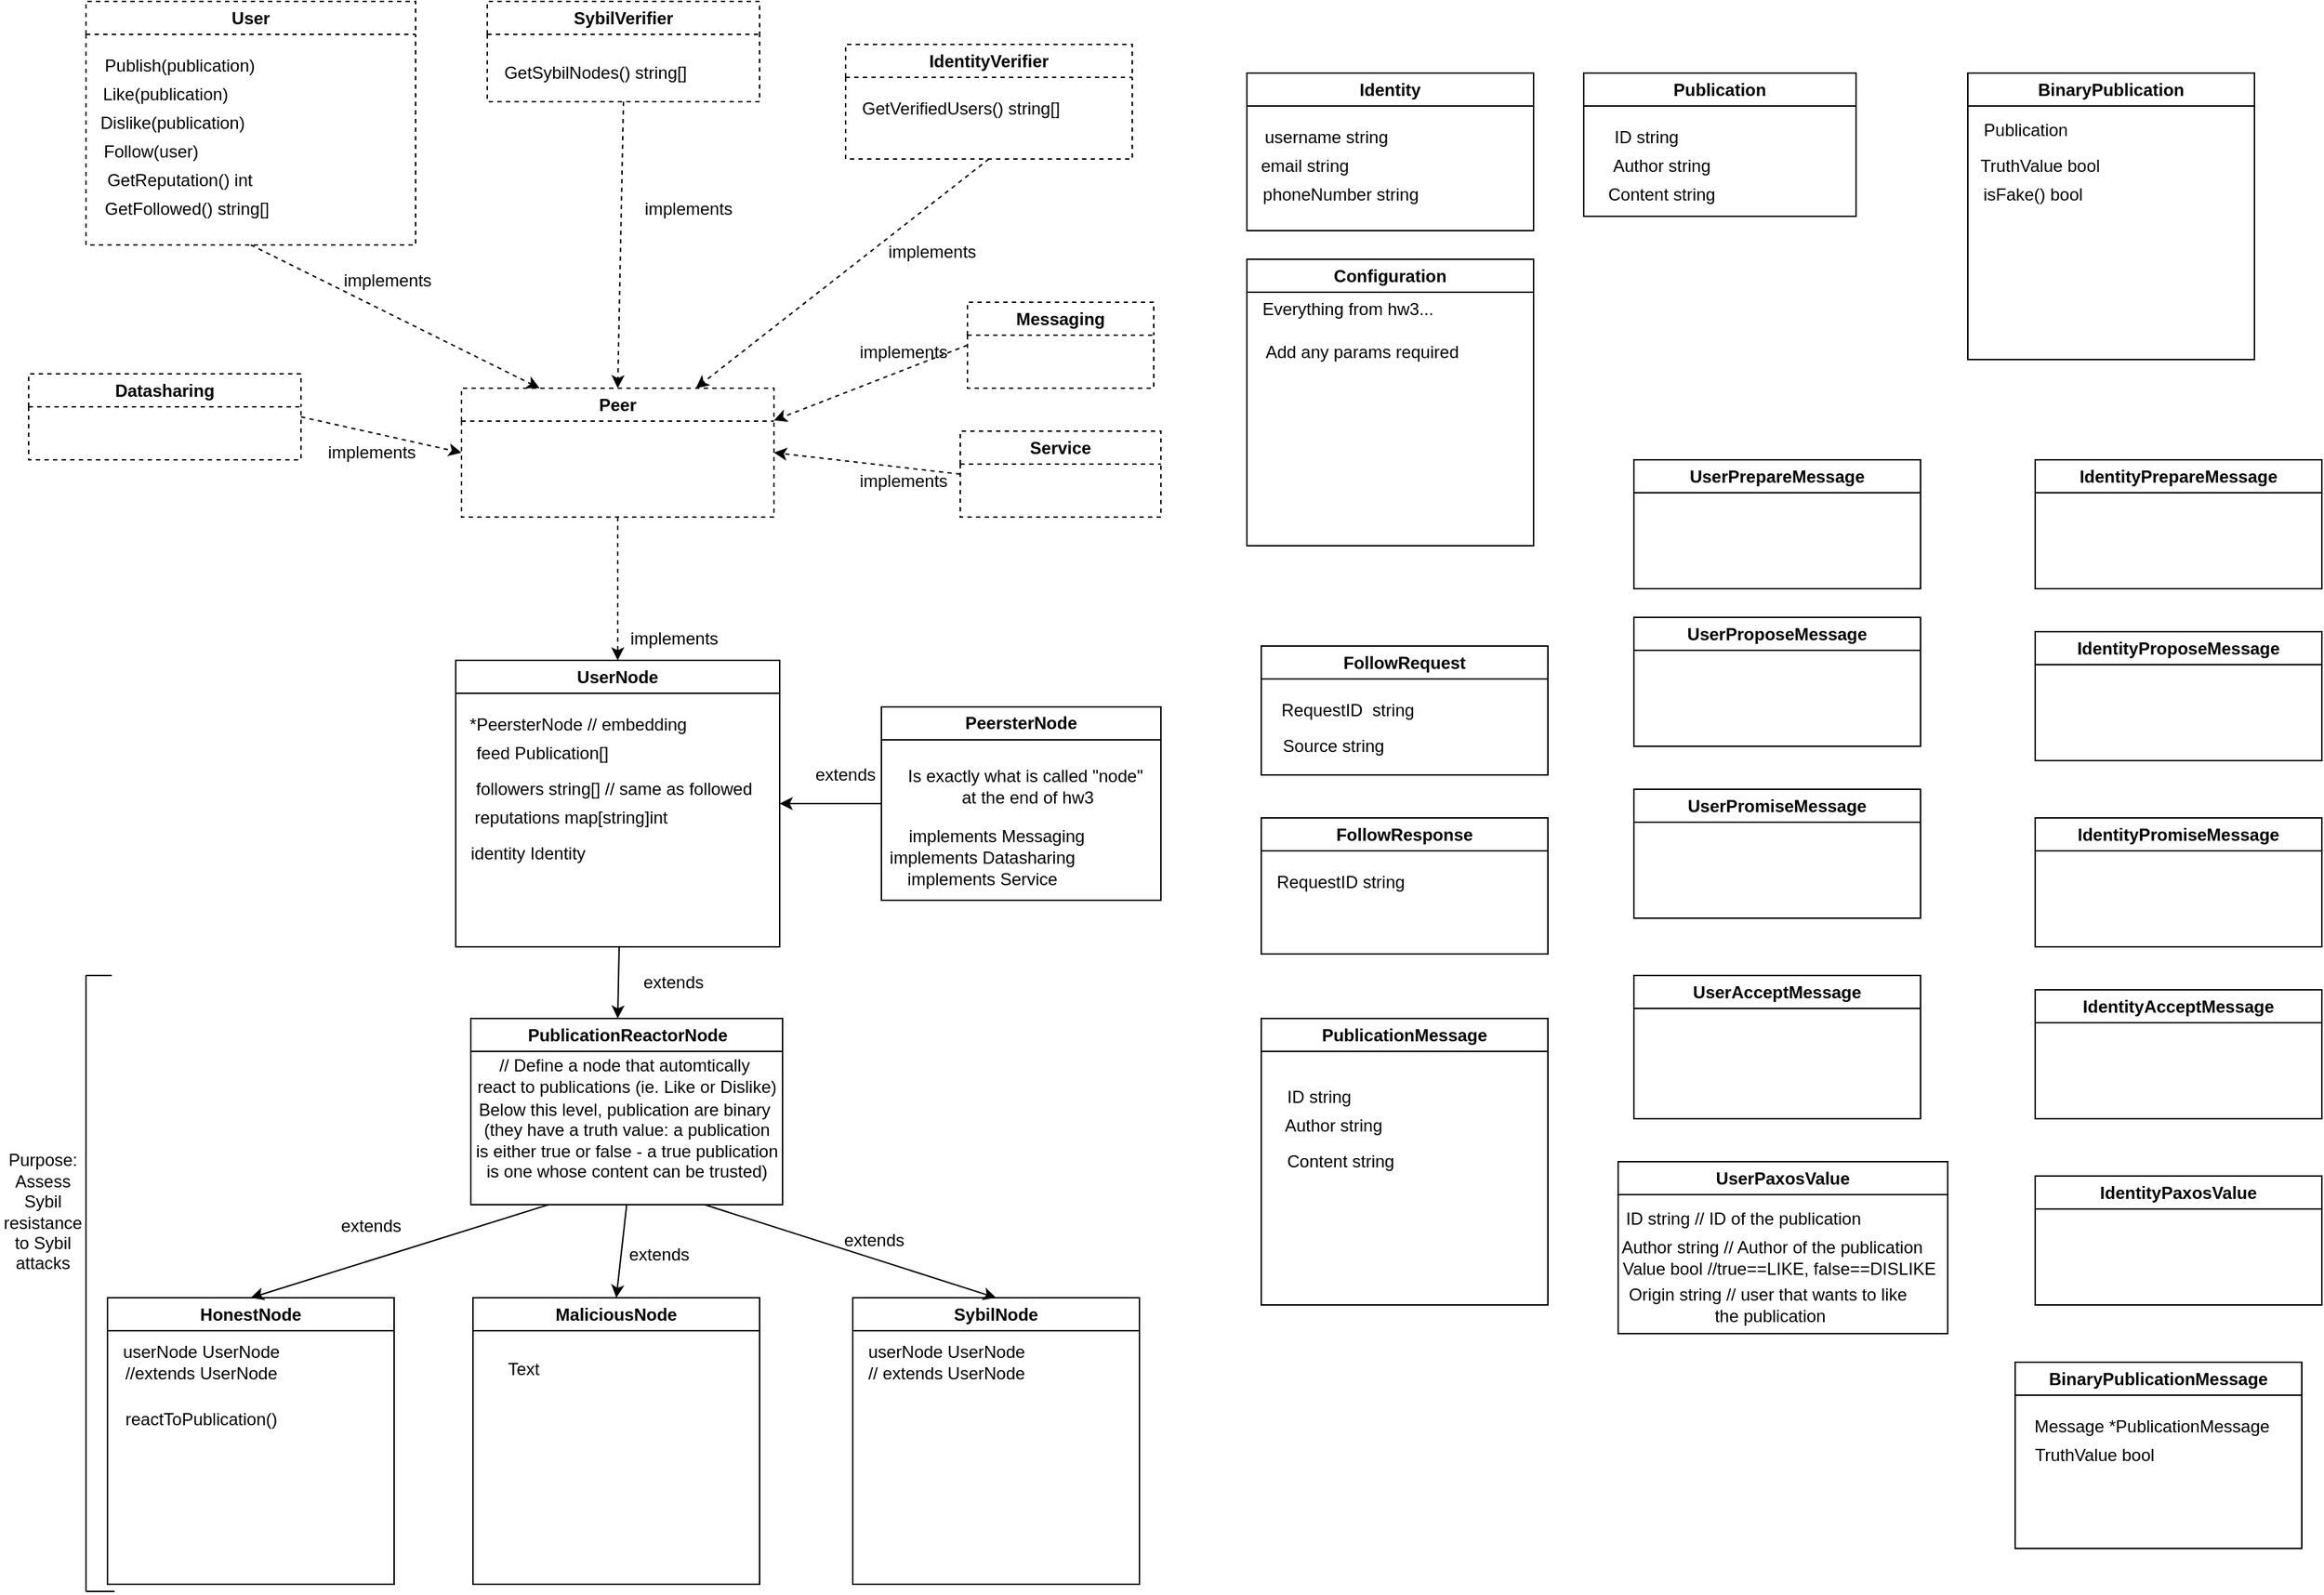 <mxfile version="20.8.1" type="github">
  <diagram id="C5RBs43oDa-KdzZeNtuy" name="Page-1">
    <mxGraphModel dx="1194" dy="701" grid="1" gridSize="10" guides="1" tooltips="1" connect="1" arrows="1" fold="1" page="1" pageScale="1" pageWidth="1654" pageHeight="1169" math="0" shadow="0">
      <root>
        <mxCell id="WIyWlLk6GJQsqaUBKTNV-0" />
        <mxCell id="WIyWlLk6GJQsqaUBKTNV-1" parent="WIyWlLk6GJQsqaUBKTNV-0" />
        <mxCell id="LnBFbePXS2DzoWe7dejd-26" style="rounded=0;orthogonalLoop=1;jettySize=auto;html=1;exitX=0.5;exitY=1;exitDx=0;exitDy=0;entryX=0.25;entryY=0;entryDx=0;entryDy=0;dashed=1;" parent="WIyWlLk6GJQsqaUBKTNV-1" source="LnBFbePXS2DzoWe7dejd-0" target="LnBFbePXS2DzoWe7dejd-17" edge="1">
          <mxGeometry relative="1" as="geometry" />
        </mxCell>
        <mxCell id="LnBFbePXS2DzoWe7dejd-0" value="User" style="swimlane;whiteSpace=wrap;html=1;dashed=1;" parent="WIyWlLk6GJQsqaUBKTNV-1" vertex="1">
          <mxGeometry x="60" y="30" width="230" height="170" as="geometry" />
        </mxCell>
        <mxCell id="LnBFbePXS2DzoWe7dejd-5" value="Publish(publication)" style="text;html=1;align=center;verticalAlign=middle;resizable=0;points=[];autosize=1;strokeColor=none;fillColor=none;" parent="LnBFbePXS2DzoWe7dejd-0" vertex="1">
          <mxGeometry y="30" width="130" height="30" as="geometry" />
        </mxCell>
        <mxCell id="LnBFbePXS2DzoWe7dejd-6" value="Like(publication)" style="text;html=1;align=center;verticalAlign=middle;resizable=0;points=[];autosize=1;strokeColor=none;fillColor=none;dashed=1;" parent="LnBFbePXS2DzoWe7dejd-0" vertex="1">
          <mxGeometry y="50" width="110" height="30" as="geometry" />
        </mxCell>
        <mxCell id="LnBFbePXS2DzoWe7dejd-7" value="Dislike(publication)" style="text;html=1;align=center;verticalAlign=middle;resizable=0;points=[];autosize=1;strokeColor=none;fillColor=none;dashed=1;" parent="LnBFbePXS2DzoWe7dejd-0" vertex="1">
          <mxGeometry y="70" width="120" height="30" as="geometry" />
        </mxCell>
        <mxCell id="LnBFbePXS2DzoWe7dejd-8" value="Follow(user)" style="text;html=1;align=center;verticalAlign=middle;resizable=0;points=[];autosize=1;strokeColor=none;fillColor=none;dashed=1;" parent="LnBFbePXS2DzoWe7dejd-0" vertex="1">
          <mxGeometry y="90" width="90" height="30" as="geometry" />
        </mxCell>
        <mxCell id="LnBFbePXS2DzoWe7dejd-10" value="GetFollowed() string[]" style="text;html=1;align=center;verticalAlign=middle;resizable=0;points=[];autosize=1;strokeColor=none;fillColor=none;dashed=1;" parent="LnBFbePXS2DzoWe7dejd-0" vertex="1">
          <mxGeometry y="130" width="140" height="30" as="geometry" />
        </mxCell>
        <mxCell id="LnBFbePXS2DzoWe7dejd-9" value="GetReputation() int" style="text;html=1;align=center;verticalAlign=middle;resizable=0;points=[];autosize=1;strokeColor=none;fillColor=none;" parent="LnBFbePXS2DzoWe7dejd-0" vertex="1">
          <mxGeometry x="5" y="110" width="120" height="30" as="geometry" />
        </mxCell>
        <mxCell id="SwvPETrpsPqJgsuEjl2g-75" style="edgeStyle=none;rounded=0;orthogonalLoop=1;jettySize=auto;html=1;exitX=0;exitY=0.5;exitDx=0;exitDy=0;entryX=1;entryY=0.5;entryDx=0;entryDy=0;" edge="1" parent="WIyWlLk6GJQsqaUBKTNV-1" source="LnBFbePXS2DzoWe7dejd-2" target="SwvPETrpsPqJgsuEjl2g-22">
          <mxGeometry relative="1" as="geometry" />
        </mxCell>
        <mxCell id="LnBFbePXS2DzoWe7dejd-2" value="PeersterNode" style="swimlane;whiteSpace=wrap;html=1;" parent="WIyWlLk6GJQsqaUBKTNV-1" vertex="1">
          <mxGeometry x="615" y="522.5" width="195" height="135" as="geometry" />
        </mxCell>
        <mxCell id="LnBFbePXS2DzoWe7dejd-3" value="Is exactly what is called &quot;node&quot;&lt;br&gt;&amp;nbsp;at the end of hw3" style="text;html=1;align=center;verticalAlign=middle;resizable=0;points=[];autosize=1;strokeColor=none;fillColor=none;" parent="LnBFbePXS2DzoWe7dejd-2" vertex="1">
          <mxGeometry x="5" y="35" width="190" height="40" as="geometry" />
        </mxCell>
        <mxCell id="SwvPETrpsPqJgsuEjl2g-18" value="implements Messaging" style="text;html=1;align=center;verticalAlign=middle;resizable=0;points=[];autosize=1;strokeColor=none;fillColor=none;" vertex="1" parent="LnBFbePXS2DzoWe7dejd-2">
          <mxGeometry x="5" y="75" width="150" height="30" as="geometry" />
        </mxCell>
        <mxCell id="SwvPETrpsPqJgsuEjl2g-20" value="implements Datasharing" style="text;html=1;align=center;verticalAlign=middle;resizable=0;points=[];autosize=1;strokeColor=none;fillColor=none;" vertex="1" parent="LnBFbePXS2DzoWe7dejd-2">
          <mxGeometry x="-5" y="90" width="150" height="30" as="geometry" />
        </mxCell>
        <mxCell id="SwvPETrpsPqJgsuEjl2g-21" value="implements Service" style="text;html=1;align=center;verticalAlign=middle;resizable=0;points=[];autosize=1;strokeColor=none;fillColor=none;" vertex="1" parent="LnBFbePXS2DzoWe7dejd-2">
          <mxGeometry x="5" y="105" width="130" height="30" as="geometry" />
        </mxCell>
        <mxCell id="LnBFbePXS2DzoWe7dejd-11" value="Publication" style="swimlane;whiteSpace=wrap;html=1;" parent="WIyWlLk6GJQsqaUBKTNV-1" vertex="1">
          <mxGeometry x="1105" y="80" width="190" height="100" as="geometry" />
        </mxCell>
        <mxCell id="LnBFbePXS2DzoWe7dejd-12" value="ID string&amp;nbsp;" style="text;html=1;align=center;verticalAlign=middle;resizable=0;points=[];autosize=1;strokeColor=none;fillColor=none;" parent="LnBFbePXS2DzoWe7dejd-11" vertex="1">
          <mxGeometry x="10" y="30" width="70" height="30" as="geometry" />
        </mxCell>
        <mxCell id="LnBFbePXS2DzoWe7dejd-13" value="Author string" style="text;html=1;align=center;verticalAlign=middle;resizable=0;points=[];autosize=1;strokeColor=none;fillColor=none;" parent="LnBFbePXS2DzoWe7dejd-11" vertex="1">
          <mxGeometry x="9" y="50" width="90" height="30" as="geometry" />
        </mxCell>
        <mxCell id="LnBFbePXS2DzoWe7dejd-14" value="Content string" style="text;html=1;align=center;verticalAlign=middle;resizable=0;points=[];autosize=1;strokeColor=none;fillColor=none;" parent="LnBFbePXS2DzoWe7dejd-11" vertex="1">
          <mxGeometry x="4" y="70" width="100" height="30" as="geometry" />
        </mxCell>
        <mxCell id="SwvPETrpsPqJgsuEjl2g-37" style="edgeStyle=none;rounded=0;orthogonalLoop=1;jettySize=auto;html=1;exitX=0.5;exitY=1;exitDx=0;exitDy=0;entryX=0.5;entryY=0;entryDx=0;entryDy=0;dashed=1;" edge="1" parent="WIyWlLk6GJQsqaUBKTNV-1" source="LnBFbePXS2DzoWe7dejd-17" target="SwvPETrpsPqJgsuEjl2g-22">
          <mxGeometry relative="1" as="geometry" />
        </mxCell>
        <mxCell id="LnBFbePXS2DzoWe7dejd-17" value="Peer" style="swimlane;whiteSpace=wrap;html=1;dashed=1;" parent="WIyWlLk6GJQsqaUBKTNV-1" vertex="1">
          <mxGeometry x="322" y="300" width="218" height="90" as="geometry" />
        </mxCell>
        <mxCell id="LnBFbePXS2DzoWe7dejd-27" value="implements" style="text;html=1;align=center;verticalAlign=middle;resizable=0;points=[];autosize=1;strokeColor=none;fillColor=none;" parent="WIyWlLk6GJQsqaUBKTNV-1" vertex="1">
          <mxGeometry x="230" y="210" width="80" height="30" as="geometry" />
        </mxCell>
        <mxCell id="LnBFbePXS2DzoWe7dejd-31" style="edgeStyle=none;rounded=0;orthogonalLoop=1;jettySize=auto;html=1;exitX=0.5;exitY=1;exitDx=0;exitDy=0;entryX=0.5;entryY=0;entryDx=0;entryDy=0;dashed=1;" parent="WIyWlLk6GJQsqaUBKTNV-1" source="LnBFbePXS2DzoWe7dejd-29" target="LnBFbePXS2DzoWe7dejd-17" edge="1">
          <mxGeometry relative="1" as="geometry" />
        </mxCell>
        <mxCell id="LnBFbePXS2DzoWe7dejd-29" value="SybilVerifier" style="swimlane;whiteSpace=wrap;html=1;dashed=1;" parent="WIyWlLk6GJQsqaUBKTNV-1" vertex="1">
          <mxGeometry x="340" y="30" width="190" height="70" as="geometry" />
        </mxCell>
        <mxCell id="LnBFbePXS2DzoWe7dejd-30" value="GetSybilNodes() string[]" style="text;html=1;align=center;verticalAlign=middle;resizable=0;points=[];autosize=1;strokeColor=none;fillColor=none;" parent="LnBFbePXS2DzoWe7dejd-29" vertex="1">
          <mxGeometry y="35" width="150" height="30" as="geometry" />
        </mxCell>
        <mxCell id="LnBFbePXS2DzoWe7dejd-32" value="implements" style="text;html=1;align=center;verticalAlign=middle;resizable=0;points=[];autosize=1;strokeColor=none;fillColor=none;" parent="WIyWlLk6GJQsqaUBKTNV-1" vertex="1">
          <mxGeometry x="440" y="160" width="80" height="30" as="geometry" />
        </mxCell>
        <mxCell id="LnBFbePXS2DzoWe7dejd-36" style="edgeStyle=none;rounded=0;orthogonalLoop=1;jettySize=auto;html=1;exitX=0.5;exitY=1;exitDx=0;exitDy=0;entryX=0.75;entryY=0;entryDx=0;entryDy=0;dashed=1;" parent="WIyWlLk6GJQsqaUBKTNV-1" source="LnBFbePXS2DzoWe7dejd-33" target="LnBFbePXS2DzoWe7dejd-17" edge="1">
          <mxGeometry relative="1" as="geometry" />
        </mxCell>
        <mxCell id="LnBFbePXS2DzoWe7dejd-33" value="IdentityVerifier" style="swimlane;whiteSpace=wrap;html=1;dashed=1;" parent="WIyWlLk6GJQsqaUBKTNV-1" vertex="1">
          <mxGeometry x="590" y="60" width="200" height="80" as="geometry" />
        </mxCell>
        <mxCell id="LnBFbePXS2DzoWe7dejd-34" value="GetVerifiedUsers() string[]" style="text;html=1;align=center;verticalAlign=middle;resizable=0;points=[];autosize=1;strokeColor=none;fillColor=none;" parent="LnBFbePXS2DzoWe7dejd-33" vertex="1">
          <mxGeometry y="30" width="160" height="30" as="geometry" />
        </mxCell>
        <mxCell id="LnBFbePXS2DzoWe7dejd-37" value="implements" style="text;html=1;align=center;verticalAlign=middle;resizable=0;points=[];autosize=1;strokeColor=none;fillColor=none;" parent="WIyWlLk6GJQsqaUBKTNV-1" vertex="1">
          <mxGeometry x="610" y="190" width="80" height="30" as="geometry" />
        </mxCell>
        <mxCell id="LnBFbePXS2DzoWe7dejd-38" value="Identity" style="swimlane;whiteSpace=wrap;html=1;" parent="WIyWlLk6GJQsqaUBKTNV-1" vertex="1">
          <mxGeometry x="870" y="80" width="200" height="110" as="geometry" />
        </mxCell>
        <mxCell id="LnBFbePXS2DzoWe7dejd-39" value="username string" style="text;html=1;align=center;verticalAlign=middle;resizable=0;points=[];autosize=1;strokeColor=none;fillColor=none;dashed=1;" parent="LnBFbePXS2DzoWe7dejd-38" vertex="1">
          <mxGeometry y="30" width="110" height="30" as="geometry" />
        </mxCell>
        <mxCell id="LnBFbePXS2DzoWe7dejd-40" value="email string" style="text;html=1;align=center;verticalAlign=middle;resizable=0;points=[];autosize=1;strokeColor=none;fillColor=none;dashed=1;" parent="LnBFbePXS2DzoWe7dejd-38" vertex="1">
          <mxGeometry y="50" width="80" height="30" as="geometry" />
        </mxCell>
        <mxCell id="LnBFbePXS2DzoWe7dejd-41" value="phoneNumber string" style="text;html=1;align=center;verticalAlign=middle;resizable=0;points=[];autosize=1;strokeColor=none;fillColor=none;" parent="LnBFbePXS2DzoWe7dejd-38" vertex="1">
          <mxGeometry y="70" width="130" height="30" as="geometry" />
        </mxCell>
        <mxCell id="LnBFbePXS2DzoWe7dejd-44" value="Configuration" style="swimlane;whiteSpace=wrap;html=1;" parent="WIyWlLk6GJQsqaUBKTNV-1" vertex="1">
          <mxGeometry x="870" y="210" width="200" height="200" as="geometry" />
        </mxCell>
        <mxCell id="LnBFbePXS2DzoWe7dejd-47" value="Everything from hw3..." style="text;html=1;align=center;verticalAlign=middle;resizable=0;points=[];autosize=1;strokeColor=none;fillColor=none;" parent="LnBFbePXS2DzoWe7dejd-44" vertex="1">
          <mxGeometry y="20" width="140" height="30" as="geometry" />
        </mxCell>
        <mxCell id="SwvPETrpsPqJgsuEjl2g-12" value="Add any params required" style="text;html=1;align=center;verticalAlign=middle;resizable=0;points=[];autosize=1;strokeColor=none;fillColor=none;" vertex="1" parent="LnBFbePXS2DzoWe7dejd-44">
          <mxGeometry y="50" width="160" height="30" as="geometry" />
        </mxCell>
        <mxCell id="LnBFbePXS2DzoWe7dejd-49" value="UserPrepareMessage" style="swimlane;whiteSpace=wrap;html=1;" parent="WIyWlLk6GJQsqaUBKTNV-1" vertex="1">
          <mxGeometry x="1140" y="350" width="200" height="90" as="geometry" />
        </mxCell>
        <mxCell id="LnBFbePXS2DzoWe7dejd-50" value="UserProposeMessage" style="swimlane;whiteSpace=wrap;html=1;" parent="WIyWlLk6GJQsqaUBKTNV-1" vertex="1">
          <mxGeometry x="1140" y="460" width="200" height="90" as="geometry" />
        </mxCell>
        <mxCell id="LnBFbePXS2DzoWe7dejd-51" value="UserPromiseMessage" style="swimlane;whiteSpace=wrap;html=1;" parent="WIyWlLk6GJQsqaUBKTNV-1" vertex="1">
          <mxGeometry x="1140" y="580" width="200" height="90" as="geometry" />
        </mxCell>
        <mxCell id="LnBFbePXS2DzoWe7dejd-52" value="UserAcceptMessage" style="swimlane;whiteSpace=wrap;html=1;" parent="WIyWlLk6GJQsqaUBKTNV-1" vertex="1">
          <mxGeometry x="1140" y="710" width="200" height="100" as="geometry" />
        </mxCell>
        <mxCell id="LnBFbePXS2DzoWe7dejd-53" value="IdentityPrepareMessage" style="swimlane;whiteSpace=wrap;html=1;" parent="WIyWlLk6GJQsqaUBKTNV-1" vertex="1">
          <mxGeometry x="1420" y="350" width="200" height="90" as="geometry" />
        </mxCell>
        <mxCell id="LnBFbePXS2DzoWe7dejd-54" value="IdentityProposeMessage" style="swimlane;whiteSpace=wrap;html=1;" parent="WIyWlLk6GJQsqaUBKTNV-1" vertex="1">
          <mxGeometry x="1420" y="470" width="200" height="90" as="geometry" />
        </mxCell>
        <mxCell id="LnBFbePXS2DzoWe7dejd-55" value="IdentityPromiseMessage" style="swimlane;whiteSpace=wrap;html=1;" parent="WIyWlLk6GJQsqaUBKTNV-1" vertex="1">
          <mxGeometry x="1420" y="600" width="200" height="90" as="geometry" />
        </mxCell>
        <mxCell id="LnBFbePXS2DzoWe7dejd-56" value="IdentityAcceptMessage" style="swimlane;whiteSpace=wrap;html=1;" parent="WIyWlLk6GJQsqaUBKTNV-1" vertex="1">
          <mxGeometry x="1420" y="720" width="200" height="90" as="geometry" />
        </mxCell>
        <mxCell id="LnBFbePXS2DzoWe7dejd-57" value="UserPaxosValue" style="swimlane;whiteSpace=wrap;html=1;" parent="WIyWlLk6GJQsqaUBKTNV-1" vertex="1">
          <mxGeometry x="1129" y="840" width="230" height="120" as="geometry" />
        </mxCell>
        <mxCell id="SwvPETrpsPqJgsuEjl2g-14" value="ID string // ID of the publication" style="text;html=1;align=center;verticalAlign=middle;resizable=0;points=[];autosize=1;strokeColor=none;fillColor=none;" vertex="1" parent="LnBFbePXS2DzoWe7dejd-57">
          <mxGeometry x="-8" y="25" width="190" height="30" as="geometry" />
        </mxCell>
        <mxCell id="SwvPETrpsPqJgsuEjl2g-15" value="Author string // Author of the publication" style="text;html=1;align=center;verticalAlign=middle;resizable=0;points=[];autosize=1;strokeColor=none;fillColor=none;" vertex="1" parent="LnBFbePXS2DzoWe7dejd-57">
          <mxGeometry x="-8" y="45" width="230" height="30" as="geometry" />
        </mxCell>
        <mxCell id="SwvPETrpsPqJgsuEjl2g-16" value="Value bool //true==LIKE, false==DISLIKE" style="text;html=1;align=center;verticalAlign=middle;resizable=0;points=[];autosize=1;strokeColor=none;fillColor=none;" vertex="1" parent="LnBFbePXS2DzoWe7dejd-57">
          <mxGeometry x="-8" y="60" width="240" height="30" as="geometry" />
        </mxCell>
        <mxCell id="SwvPETrpsPqJgsuEjl2g-17" value="Origin string // user that wants to like&lt;br&gt;&amp;nbsp;the publication" style="text;html=1;align=center;verticalAlign=middle;resizable=0;points=[];autosize=1;strokeColor=none;fillColor=none;" vertex="1" parent="LnBFbePXS2DzoWe7dejd-57">
          <mxGeometry x="-6" y="80" width="220" height="40" as="geometry" />
        </mxCell>
        <mxCell id="LnBFbePXS2DzoWe7dejd-58" value="IdentityPaxosValue" style="swimlane;whiteSpace=wrap;html=1;" parent="WIyWlLk6GJQsqaUBKTNV-1" vertex="1">
          <mxGeometry x="1420" y="850" width="200" height="90" as="geometry" />
        </mxCell>
        <mxCell id="LnBFbePXS2DzoWe7dejd-59" value="FollowRequest" style="swimlane;whiteSpace=wrap;html=1;" parent="WIyWlLk6GJQsqaUBKTNV-1" vertex="1">
          <mxGeometry x="880" y="480" width="200" height="90" as="geometry" />
        </mxCell>
        <mxCell id="LnBFbePXS2DzoWe7dejd-60" value="FollowResponse" style="swimlane;whiteSpace=wrap;html=1;" parent="WIyWlLk6GJQsqaUBKTNV-1" vertex="1">
          <mxGeometry x="880" y="600" width="200" height="95" as="geometry" />
        </mxCell>
        <mxCell id="SwvPETrpsPqJgsuEjl2g-2" value="RequestID string" style="text;html=1;align=center;verticalAlign=middle;resizable=0;points=[];autosize=1;strokeColor=none;fillColor=none;" vertex="1" parent="LnBFbePXS2DzoWe7dejd-60">
          <mxGeometry y="30" width="110" height="30" as="geometry" />
        </mxCell>
        <mxCell id="zlvXartX0JTL15JIESgR-0" value="HonestNode" style="swimlane;whiteSpace=wrap;html=1;" parent="WIyWlLk6GJQsqaUBKTNV-1" vertex="1">
          <mxGeometry x="75" y="935" width="200" height="200" as="geometry" />
        </mxCell>
        <mxCell id="zlvXartX0JTL15JIESgR-3" value="userNode UserNode&lt;br&gt;//extends UserNode" style="text;html=1;align=center;verticalAlign=middle;resizable=0;points=[];autosize=1;strokeColor=none;fillColor=none;" parent="zlvXartX0JTL15JIESgR-0" vertex="1">
          <mxGeometry y="25" width="130" height="40" as="geometry" />
        </mxCell>
        <mxCell id="zlvXartX0JTL15JIESgR-6" value="reactToPublication()" style="text;html=1;align=center;verticalAlign=middle;resizable=0;points=[];autosize=1;strokeColor=none;fillColor=none;" parent="zlvXartX0JTL15JIESgR-0" vertex="1">
          <mxGeometry y="70" width="130" height="30" as="geometry" />
        </mxCell>
        <mxCell id="zlvXartX0JTL15JIESgR-1" value="MaliciousNode" style="swimlane;whiteSpace=wrap;html=1;" parent="WIyWlLk6GJQsqaUBKTNV-1" vertex="1">
          <mxGeometry x="330" y="935" width="200" height="200" as="geometry" />
        </mxCell>
        <mxCell id="SwvPETrpsPqJgsuEjl2g-74" value="Text" style="text;html=1;align=center;verticalAlign=middle;resizable=0;points=[];autosize=1;strokeColor=none;fillColor=none;" vertex="1" parent="zlvXartX0JTL15JIESgR-1">
          <mxGeometry x="10" y="35" width="50" height="30" as="geometry" />
        </mxCell>
        <mxCell id="zlvXartX0JTL15JIESgR-2" value="SybilNode" style="swimlane;whiteSpace=wrap;html=1;" parent="WIyWlLk6GJQsqaUBKTNV-1" vertex="1">
          <mxGeometry x="595" y="935" width="200" height="200" as="geometry" />
        </mxCell>
        <mxCell id="zlvXartX0JTL15JIESgR-5" value="userNode UserNode&lt;br&gt;// extends UserNode" style="text;html=1;align=center;verticalAlign=middle;resizable=0;points=[];autosize=1;strokeColor=none;fillColor=none;" parent="zlvXartX0JTL15JIESgR-2" vertex="1">
          <mxGeometry y="25" width="130" height="40" as="geometry" />
        </mxCell>
        <mxCell id="zlvXartX0JTL15JIESgR-9" value="BinaryPublication" style="swimlane;whiteSpace=wrap;html=1;" parent="WIyWlLk6GJQsqaUBKTNV-1" vertex="1">
          <mxGeometry x="1373" y="80" width="200" height="200" as="geometry" />
        </mxCell>
        <mxCell id="zlvXartX0JTL15JIESgR-10" value="Publication" style="text;html=1;align=center;verticalAlign=middle;resizable=0;points=[];autosize=1;strokeColor=none;fillColor=none;" parent="zlvXartX0JTL15JIESgR-9" vertex="1">
          <mxGeometry y="25" width="80" height="30" as="geometry" />
        </mxCell>
        <mxCell id="zlvXartX0JTL15JIESgR-14" value="TruthValue bool" style="text;html=1;align=center;verticalAlign=middle;resizable=0;points=[];autosize=1;strokeColor=none;fillColor=none;" parent="zlvXartX0JTL15JIESgR-9" vertex="1">
          <mxGeometry x="-5" y="50" width="110" height="30" as="geometry" />
        </mxCell>
        <mxCell id="zlvXartX0JTL15JIESgR-15" value="isFake() bool" style="text;html=1;align=center;verticalAlign=middle;resizable=0;points=[];autosize=1;strokeColor=none;fillColor=none;" parent="zlvXartX0JTL15JIESgR-9" vertex="1">
          <mxGeometry y="70" width="90" height="30" as="geometry" />
        </mxCell>
        <mxCell id="SwvPETrpsPqJgsuEjl2g-0" value="RequestID &amp;nbsp;string" style="text;html=1;align=center;verticalAlign=middle;resizable=0;points=[];autosize=1;strokeColor=none;fillColor=none;" vertex="1" parent="WIyWlLk6GJQsqaUBKTNV-1">
          <mxGeometry x="880" y="510" width="120" height="30" as="geometry" />
        </mxCell>
        <mxCell id="SwvPETrpsPqJgsuEjl2g-1" value="Source string" style="text;html=1;align=center;verticalAlign=middle;resizable=0;points=[];autosize=1;strokeColor=none;fillColor=none;" vertex="1" parent="WIyWlLk6GJQsqaUBKTNV-1">
          <mxGeometry x="885" y="535" width="90" height="30" as="geometry" />
        </mxCell>
        <mxCell id="SwvPETrpsPqJgsuEjl2g-4" value="BinaryPublicationMessage" style="swimlane;whiteSpace=wrap;html=1;" vertex="1" parent="WIyWlLk6GJQsqaUBKTNV-1">
          <mxGeometry x="1406" y="980" width="200" height="130" as="geometry" />
        </mxCell>
        <mxCell id="SwvPETrpsPqJgsuEjl2g-5" value="Message *PublicationMessage" style="text;html=1;align=center;verticalAlign=middle;resizable=0;points=[];autosize=1;strokeColor=none;fillColor=none;" vertex="1" parent="SwvPETrpsPqJgsuEjl2g-4">
          <mxGeometry y="30" width="190" height="30" as="geometry" />
        </mxCell>
        <mxCell id="SwvPETrpsPqJgsuEjl2g-6" value="TruthValue bool" style="text;html=1;align=center;verticalAlign=middle;resizable=0;points=[];autosize=1;strokeColor=none;fillColor=none;" vertex="1" parent="SwvPETrpsPqJgsuEjl2g-4">
          <mxGeometry y="50" width="110" height="30" as="geometry" />
        </mxCell>
        <mxCell id="SwvPETrpsPqJgsuEjl2g-7" value="PublicationMessage" style="swimlane;whiteSpace=wrap;html=1;" vertex="1" parent="WIyWlLk6GJQsqaUBKTNV-1">
          <mxGeometry x="880" y="740" width="200" height="200" as="geometry" />
        </mxCell>
        <mxCell id="SwvPETrpsPqJgsuEjl2g-8" value="ID string" style="text;html=1;align=center;verticalAlign=middle;resizable=0;points=[];autosize=1;strokeColor=none;fillColor=none;" vertex="1" parent="SwvPETrpsPqJgsuEjl2g-7">
          <mxGeometry x="5" y="40" width="70" height="30" as="geometry" />
        </mxCell>
        <mxCell id="SwvPETrpsPqJgsuEjl2g-10" value="Content string" style="text;html=1;align=center;verticalAlign=middle;resizable=0;points=[];autosize=1;strokeColor=none;fillColor=none;" vertex="1" parent="SwvPETrpsPqJgsuEjl2g-7">
          <mxGeometry x="5" y="85" width="100" height="30" as="geometry" />
        </mxCell>
        <mxCell id="SwvPETrpsPqJgsuEjl2g-9" value="Author string" style="text;html=1;align=center;verticalAlign=middle;resizable=0;points=[];autosize=1;strokeColor=none;fillColor=none;" vertex="1" parent="WIyWlLk6GJQsqaUBKTNV-1">
          <mxGeometry x="885" y="800" width="90" height="30" as="geometry" />
        </mxCell>
        <mxCell id="SwvPETrpsPqJgsuEjl2g-54" style="edgeStyle=none;rounded=0;orthogonalLoop=1;jettySize=auto;html=1;exitX=0.25;exitY=1;exitDx=0;exitDy=0;entryX=0.5;entryY=0;entryDx=0;entryDy=0;" edge="1" parent="WIyWlLk6GJQsqaUBKTNV-1" source="SwvPETrpsPqJgsuEjl2g-59" target="zlvXartX0JTL15JIESgR-0">
          <mxGeometry relative="1" as="geometry" />
        </mxCell>
        <mxCell id="SwvPETrpsPqJgsuEjl2g-56" style="edgeStyle=none;rounded=0;orthogonalLoop=1;jettySize=auto;html=1;exitX=0.5;exitY=1;exitDx=0;exitDy=0;entryX=0.5;entryY=0;entryDx=0;entryDy=0;" edge="1" parent="WIyWlLk6GJQsqaUBKTNV-1" source="SwvPETrpsPqJgsuEjl2g-59" target="zlvXartX0JTL15JIESgR-1">
          <mxGeometry relative="1" as="geometry" />
        </mxCell>
        <mxCell id="SwvPETrpsPqJgsuEjl2g-57" style="edgeStyle=none;rounded=0;orthogonalLoop=1;jettySize=auto;html=1;exitX=0.75;exitY=1;exitDx=0;exitDy=0;entryX=0.5;entryY=0;entryDx=0;entryDy=0;" edge="1" parent="WIyWlLk6GJQsqaUBKTNV-1" source="SwvPETrpsPqJgsuEjl2g-59" target="zlvXartX0JTL15JIESgR-2">
          <mxGeometry relative="1" as="geometry" />
        </mxCell>
        <mxCell id="SwvPETrpsPqJgsuEjl2g-62" style="edgeStyle=none;rounded=0;orthogonalLoop=1;jettySize=auto;html=1;exitX=0.5;exitY=1;exitDx=0;exitDy=0;" edge="1" parent="WIyWlLk6GJQsqaUBKTNV-1">
          <mxGeometry relative="1" as="geometry">
            <mxPoint x="432" y="690" as="sourcePoint" />
            <mxPoint x="431" y="740" as="targetPoint" />
          </mxGeometry>
        </mxCell>
        <mxCell id="SwvPETrpsPqJgsuEjl2g-22" value="UserNode" style="swimlane;whiteSpace=wrap;html=1;" vertex="1" parent="WIyWlLk6GJQsqaUBKTNV-1">
          <mxGeometry x="318" y="490" width="226" height="200" as="geometry" />
        </mxCell>
        <mxCell id="SwvPETrpsPqJgsuEjl2g-23" value="feed Publication[]" style="text;html=1;align=center;verticalAlign=middle;resizable=0;points=[];autosize=1;strokeColor=none;fillColor=none;" vertex="1" parent="SwvPETrpsPqJgsuEjl2g-22">
          <mxGeometry y="50" width="120" height="30" as="geometry" />
        </mxCell>
        <mxCell id="SwvPETrpsPqJgsuEjl2g-24" value="followers string[] // same as followed" style="text;html=1;align=center;verticalAlign=middle;resizable=0;points=[];autosize=1;strokeColor=none;fillColor=none;" vertex="1" parent="SwvPETrpsPqJgsuEjl2g-22">
          <mxGeometry y="75" width="220" height="30" as="geometry" />
        </mxCell>
        <mxCell id="SwvPETrpsPqJgsuEjl2g-25" value="reputations map[string]int" style="text;html=1;align=center;verticalAlign=middle;resizable=0;points=[];autosize=1;strokeColor=none;fillColor=none;" vertex="1" parent="SwvPETrpsPqJgsuEjl2g-22">
          <mxGeometry y="95" width="160" height="30" as="geometry" />
        </mxCell>
        <mxCell id="SwvPETrpsPqJgsuEjl2g-26" value="identity Identity" style="text;html=1;align=center;verticalAlign=middle;resizable=0;points=[];autosize=1;strokeColor=none;fillColor=none;" vertex="1" parent="SwvPETrpsPqJgsuEjl2g-22">
          <mxGeometry y="120" width="100" height="30" as="geometry" />
        </mxCell>
        <mxCell id="SwvPETrpsPqJgsuEjl2g-27" value="*PeersterNode // embedding" style="text;html=1;align=center;verticalAlign=middle;resizable=0;points=[];autosize=1;strokeColor=none;fillColor=none;" vertex="1" parent="SwvPETrpsPqJgsuEjl2g-22">
          <mxGeometry y="30" width="170" height="30" as="geometry" />
        </mxCell>
        <mxCell id="SwvPETrpsPqJgsuEjl2g-33" style="edgeStyle=none;rounded=0;orthogonalLoop=1;jettySize=auto;html=1;exitX=1;exitY=0.5;exitDx=0;exitDy=0;entryX=0;entryY=0.5;entryDx=0;entryDy=0;dashed=1;" edge="1" parent="WIyWlLk6GJQsqaUBKTNV-1" source="SwvPETrpsPqJgsuEjl2g-28" target="LnBFbePXS2DzoWe7dejd-17">
          <mxGeometry relative="1" as="geometry" />
        </mxCell>
        <mxCell id="SwvPETrpsPqJgsuEjl2g-28" value="Datasharing" style="swimlane;whiteSpace=wrap;html=1;dashed=1;" vertex="1" parent="WIyWlLk6GJQsqaUBKTNV-1">
          <mxGeometry x="20" y="290" width="190" height="60" as="geometry" />
        </mxCell>
        <mxCell id="SwvPETrpsPqJgsuEjl2g-31" style="rounded=0;orthogonalLoop=1;jettySize=auto;html=1;exitX=0;exitY=0.5;exitDx=0;exitDy=0;entryX=1;entryY=0.25;entryDx=0;entryDy=0;dashed=1;" edge="1" parent="WIyWlLk6GJQsqaUBKTNV-1" source="SwvPETrpsPqJgsuEjl2g-29" target="LnBFbePXS2DzoWe7dejd-17">
          <mxGeometry relative="1" as="geometry" />
        </mxCell>
        <mxCell id="SwvPETrpsPqJgsuEjl2g-29" value="Messaging" style="swimlane;whiteSpace=wrap;html=1;dashed=1;" vertex="1" parent="WIyWlLk6GJQsqaUBKTNV-1">
          <mxGeometry x="675" y="240" width="130" height="60" as="geometry" />
        </mxCell>
        <mxCell id="SwvPETrpsPqJgsuEjl2g-32" style="edgeStyle=none;rounded=0;orthogonalLoop=1;jettySize=auto;html=1;exitX=0;exitY=0.5;exitDx=0;exitDy=0;entryX=1;entryY=0.5;entryDx=0;entryDy=0;dashed=1;" edge="1" parent="WIyWlLk6GJQsqaUBKTNV-1" source="SwvPETrpsPqJgsuEjl2g-30" target="LnBFbePXS2DzoWe7dejd-17">
          <mxGeometry relative="1" as="geometry" />
        </mxCell>
        <mxCell id="SwvPETrpsPqJgsuEjl2g-30" value="Service" style="swimlane;whiteSpace=wrap;html=1;dashed=1;" vertex="1" parent="WIyWlLk6GJQsqaUBKTNV-1">
          <mxGeometry x="670" y="330" width="140" height="60" as="geometry" />
        </mxCell>
        <mxCell id="SwvPETrpsPqJgsuEjl2g-34" value="implements" style="text;html=1;align=center;verticalAlign=middle;resizable=0;points=[];autosize=1;strokeColor=none;fillColor=none;" vertex="1" parent="WIyWlLk6GJQsqaUBKTNV-1">
          <mxGeometry x="590" y="260" width="80" height="30" as="geometry" />
        </mxCell>
        <mxCell id="SwvPETrpsPqJgsuEjl2g-35" value="implements" style="text;html=1;align=center;verticalAlign=middle;resizable=0;points=[];autosize=1;strokeColor=none;fillColor=none;" vertex="1" parent="WIyWlLk6GJQsqaUBKTNV-1">
          <mxGeometry x="590" y="350" width="80" height="30" as="geometry" />
        </mxCell>
        <mxCell id="SwvPETrpsPqJgsuEjl2g-36" value="implements" style="text;html=1;align=center;verticalAlign=middle;resizable=0;points=[];autosize=1;strokeColor=none;fillColor=none;" vertex="1" parent="WIyWlLk6GJQsqaUBKTNV-1">
          <mxGeometry x="219" y="330" width="80" height="30" as="geometry" />
        </mxCell>
        <mxCell id="SwvPETrpsPqJgsuEjl2g-38" value="implements" style="text;html=1;align=center;verticalAlign=middle;resizable=0;points=[];autosize=1;strokeColor=none;fillColor=none;" vertex="1" parent="WIyWlLk6GJQsqaUBKTNV-1">
          <mxGeometry x="430" y="460" width="80" height="30" as="geometry" />
        </mxCell>
        <mxCell id="SwvPETrpsPqJgsuEjl2g-59" value="PublicationReactorNode" style="swimlane;whiteSpace=wrap;html=1;" vertex="1" parent="WIyWlLk6GJQsqaUBKTNV-1">
          <mxGeometry x="328.5" y="740" width="217.5" height="130" as="geometry" />
        </mxCell>
        <mxCell id="SwvPETrpsPqJgsuEjl2g-60" value="// Define a node that automtically&amp;nbsp;&lt;br&gt;react to publications (ie. Like or Dislike)" style="text;html=1;align=center;verticalAlign=middle;resizable=0;points=[];autosize=1;strokeColor=none;fillColor=none;" vertex="1" parent="SwvPETrpsPqJgsuEjl2g-59">
          <mxGeometry x="-6.25" y="20" width="230" height="40" as="geometry" />
        </mxCell>
        <mxCell id="SwvPETrpsPqJgsuEjl2g-73" value="Below this level, publication are binary&amp;nbsp;&lt;br&gt;(they have a truth value: a publication&lt;br&gt;is either true or false - a true publication&lt;br&gt;is one whose content can be trusted)" style="text;html=1;align=center;verticalAlign=middle;resizable=0;points=[];autosize=1;strokeColor=none;fillColor=none;" vertex="1" parent="SwvPETrpsPqJgsuEjl2g-59">
          <mxGeometry x="-6.25" y="50" width="230" height="70" as="geometry" />
        </mxCell>
        <mxCell id="SwvPETrpsPqJgsuEjl2g-63" value="extends" style="text;html=1;strokeColor=none;fillColor=none;align=center;verticalAlign=middle;whiteSpace=wrap;rounded=0;" vertex="1" parent="WIyWlLk6GJQsqaUBKTNV-1">
          <mxGeometry x="440" y="700" width="60" height="30" as="geometry" />
        </mxCell>
        <mxCell id="SwvPETrpsPqJgsuEjl2g-66" value="extends" style="text;html=1;strokeColor=none;fillColor=none;align=center;verticalAlign=middle;whiteSpace=wrap;rounded=0;" vertex="1" parent="WIyWlLk6GJQsqaUBKTNV-1">
          <mxGeometry x="580" y="880" width="60" height="30" as="geometry" />
        </mxCell>
        <mxCell id="SwvPETrpsPqJgsuEjl2g-67" value="extends" style="text;html=1;strokeColor=none;fillColor=none;align=center;verticalAlign=middle;whiteSpace=wrap;rounded=0;" vertex="1" parent="WIyWlLk6GJQsqaUBKTNV-1">
          <mxGeometry x="430" y="890" width="60" height="30" as="geometry" />
        </mxCell>
        <mxCell id="SwvPETrpsPqJgsuEjl2g-68" value="extends" style="text;html=1;strokeColor=none;fillColor=none;align=center;verticalAlign=middle;whiteSpace=wrap;rounded=0;" vertex="1" parent="WIyWlLk6GJQsqaUBKTNV-1">
          <mxGeometry x="229" y="870" width="60" height="30" as="geometry" />
        </mxCell>
        <mxCell id="SwvPETrpsPqJgsuEjl2g-69" value="" style="endArrow=none;html=1;rounded=0;" edge="1" parent="WIyWlLk6GJQsqaUBKTNV-1">
          <mxGeometry width="50" height="50" relative="1" as="geometry">
            <mxPoint x="60" y="1140" as="sourcePoint" />
            <mxPoint x="60" y="710" as="targetPoint" />
          </mxGeometry>
        </mxCell>
        <mxCell id="SwvPETrpsPqJgsuEjl2g-70" value="Purpose: Assess Sybil resistance to Sybil attacks" style="text;html=1;strokeColor=none;fillColor=none;align=center;verticalAlign=middle;whiteSpace=wrap;rounded=0;" vertex="1" parent="WIyWlLk6GJQsqaUBKTNV-1">
          <mxGeometry y="860" width="60" height="30" as="geometry" />
        </mxCell>
        <mxCell id="SwvPETrpsPqJgsuEjl2g-71" value="" style="endArrow=none;html=1;rounded=0;" edge="1" parent="WIyWlLk6GJQsqaUBKTNV-1">
          <mxGeometry width="50" height="50" relative="1" as="geometry">
            <mxPoint x="60" y="1140" as="sourcePoint" />
            <mxPoint x="80" y="1140" as="targetPoint" />
          </mxGeometry>
        </mxCell>
        <mxCell id="SwvPETrpsPqJgsuEjl2g-72" value="" style="endArrow=none;html=1;rounded=0;" edge="1" parent="WIyWlLk6GJQsqaUBKTNV-1">
          <mxGeometry width="50" height="50" relative="1" as="geometry">
            <mxPoint x="78" y="710" as="sourcePoint" />
            <mxPoint x="60" y="710" as="targetPoint" />
          </mxGeometry>
        </mxCell>
        <mxCell id="SwvPETrpsPqJgsuEjl2g-76" value="extends" style="text;html=1;strokeColor=none;fillColor=none;align=center;verticalAlign=middle;whiteSpace=wrap;rounded=0;" vertex="1" parent="WIyWlLk6GJQsqaUBKTNV-1">
          <mxGeometry x="560" y="555" width="60" height="30" as="geometry" />
        </mxCell>
      </root>
    </mxGraphModel>
  </diagram>
</mxfile>
